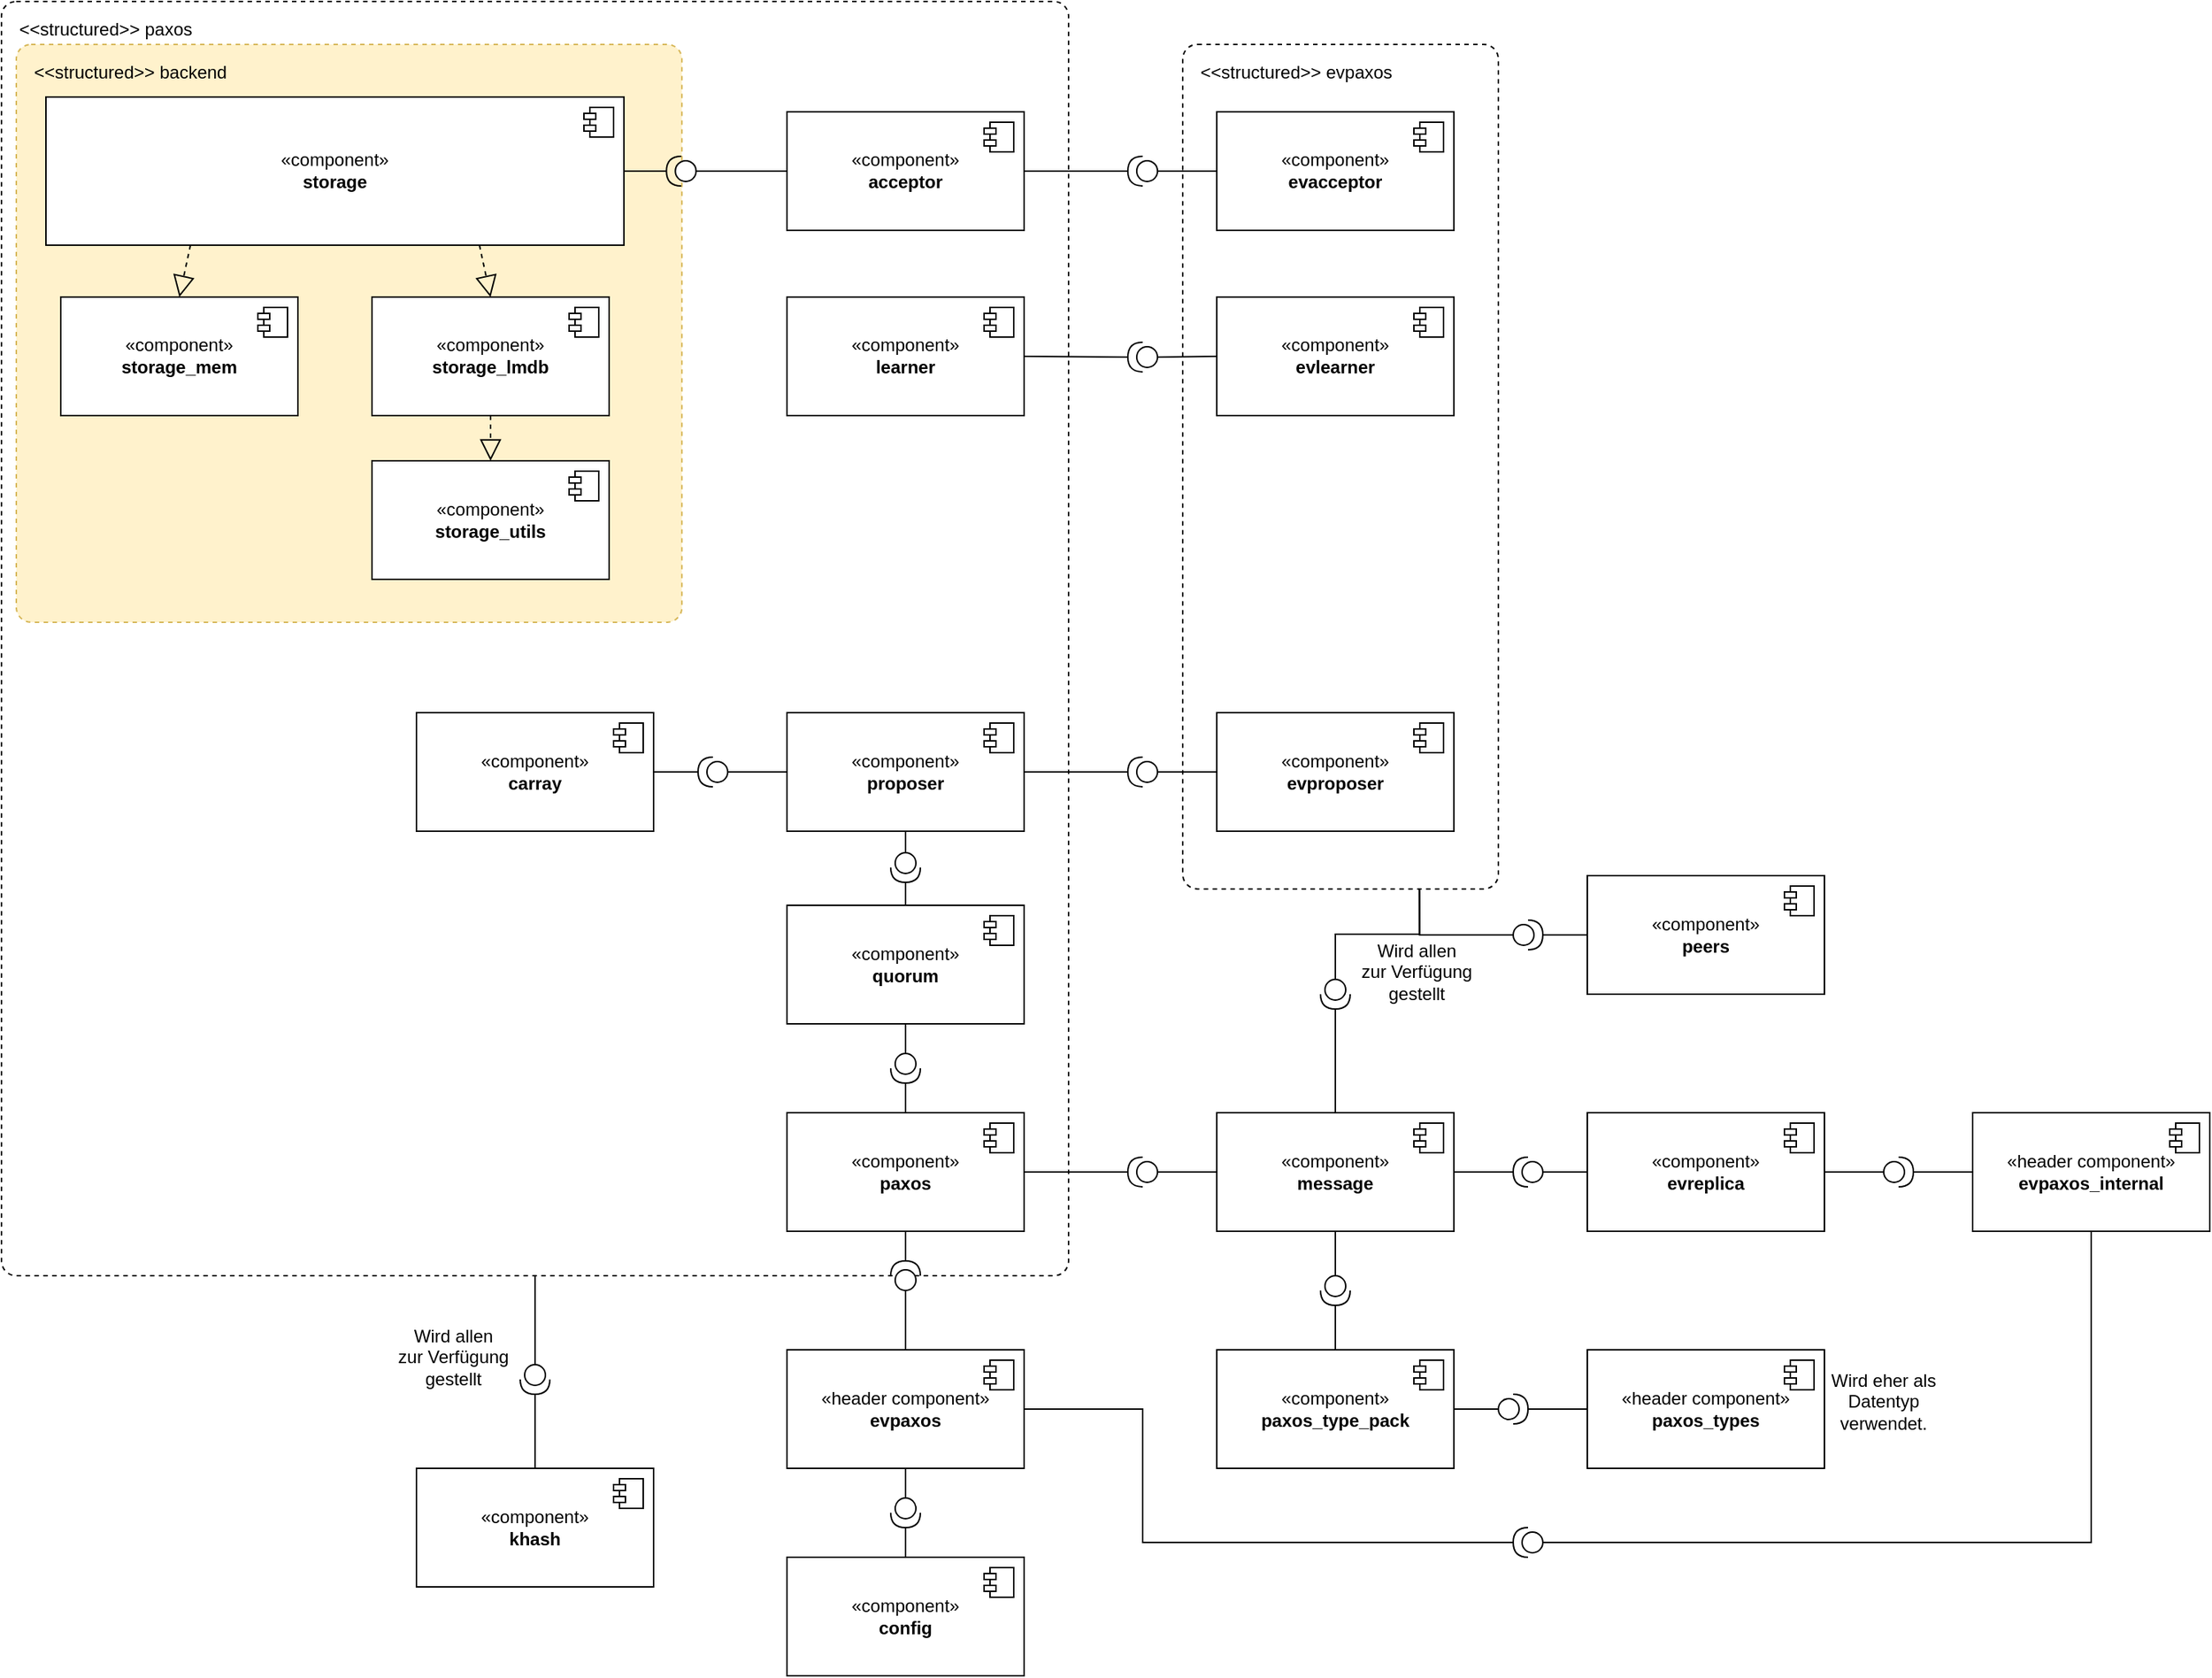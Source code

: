 <mxfile version="21.5.0" type="device">
  <diagram name="Seite-1" id="zgWi8QBqCXAFe_Owxd3r">
    <mxGraphModel dx="1434" dy="836" grid="1" gridSize="10" guides="1" tooltips="1" connect="1" arrows="1" fold="1" page="1" pageScale="1" pageWidth="1654" pageHeight="1169" math="0" shadow="0">
      <root>
        <mxCell id="0" />
        <mxCell id="1" parent="0" />
        <mxCell id="-33f5OtcVrIEdChe0fUM-102" value="&amp;lt;&amp;lt;structured&amp;gt;&amp;gt; evpaxos" style="dashed=1;rounded=1;absoluteArcSize=1;arcSize=20;html=1;verticalAlign=top;align=left;spacingTop=5;spacingLeft=10;whiteSpace=wrap;" vertex="1" parent="1">
          <mxGeometry x="827" y="38.95" width="213" height="570" as="geometry" />
        </mxCell>
        <mxCell id="-33f5OtcVrIEdChe0fUM-25" value="&amp;lt;&amp;lt;structured&amp;gt;&amp;gt; paxos" style="dashed=1;rounded=1;absoluteArcSize=1;arcSize=20;html=1;verticalAlign=top;align=left;spacingTop=5;spacingLeft=10;whiteSpace=wrap;" vertex="1" parent="1">
          <mxGeometry x="30" y="10" width="720" height="860" as="geometry" />
        </mxCell>
        <mxCell id="jIyLDnTd8vD3JUDvQRAI-34" value="&lt;div&gt;«component»&lt;/div&gt;&lt;b&gt;acceptor&lt;/b&gt;" style="html=1;dropTarget=0;whiteSpace=wrap;" parent="1" vertex="1">
          <mxGeometry x="560" y="84.47" width="160" height="80" as="geometry" />
        </mxCell>
        <mxCell id="jIyLDnTd8vD3JUDvQRAI-35" value="" style="shape=module;jettyWidth=8;jettyHeight=4;" parent="jIyLDnTd8vD3JUDvQRAI-34" vertex="1">
          <mxGeometry x="1" width="20" height="20" relative="1" as="geometry">
            <mxPoint x="-27" y="7" as="offset" />
          </mxGeometry>
        </mxCell>
        <mxCell id="jIyLDnTd8vD3JUDvQRAI-39" value="«component»&lt;br&gt;&lt;b&gt;khash&lt;/b&gt;" style="html=1;dropTarget=0;whiteSpace=wrap;" parent="1" vertex="1">
          <mxGeometry x="310" y="1000" width="160" height="80" as="geometry" />
        </mxCell>
        <mxCell id="jIyLDnTd8vD3JUDvQRAI-40" value="" style="shape=module;jettyWidth=8;jettyHeight=4;" parent="jIyLDnTd8vD3JUDvQRAI-39" vertex="1">
          <mxGeometry x="1" width="20" height="20" relative="1" as="geometry">
            <mxPoint x="-27" y="7" as="offset" />
          </mxGeometry>
        </mxCell>
        <mxCell id="4pDtowbhKMAZHNMRjDXd-1" value="&lt;div&gt;«component»&lt;/div&gt;&lt;b&gt;learner&lt;/b&gt;" style="html=1;dropTarget=0;whiteSpace=wrap;" parent="1" vertex="1">
          <mxGeometry x="560" y="209.48" width="160" height="80" as="geometry" />
        </mxCell>
        <mxCell id="4pDtowbhKMAZHNMRjDXd-2" value="" style="shape=module;jettyWidth=8;jettyHeight=4;" parent="4pDtowbhKMAZHNMRjDXd-1" vertex="1">
          <mxGeometry x="1" width="20" height="20" relative="1" as="geometry">
            <mxPoint x="-27" y="7" as="offset" />
          </mxGeometry>
        </mxCell>
        <mxCell id="4pDtowbhKMAZHNMRjDXd-3" value="&lt;div&gt;«component»&lt;/div&gt;&lt;b&gt;proposer&lt;/b&gt;" style="html=1;dropTarget=0;whiteSpace=wrap;" parent="1" vertex="1">
          <mxGeometry x="560" y="490" width="160" height="80" as="geometry" />
        </mxCell>
        <mxCell id="4pDtowbhKMAZHNMRjDXd-4" value="" style="shape=module;jettyWidth=8;jettyHeight=4;" parent="4pDtowbhKMAZHNMRjDXd-3" vertex="1">
          <mxGeometry x="1" width="20" height="20" relative="1" as="geometry">
            <mxPoint x="-27" y="7" as="offset" />
          </mxGeometry>
        </mxCell>
        <mxCell id="4pDtowbhKMAZHNMRjDXd-7" value="«component»&lt;br&gt;&lt;b&gt;paxos&lt;/b&gt;" style="html=1;dropTarget=0;whiteSpace=wrap;" parent="1" vertex="1">
          <mxGeometry x="560" y="760" width="160" height="80" as="geometry" />
        </mxCell>
        <mxCell id="4pDtowbhKMAZHNMRjDXd-8" value="" style="shape=module;jettyWidth=8;jettyHeight=4;" parent="4pDtowbhKMAZHNMRjDXd-7" vertex="1">
          <mxGeometry x="1" width="20" height="20" relative="1" as="geometry">
            <mxPoint x="-27" y="7" as="offset" />
          </mxGeometry>
        </mxCell>
        <mxCell id="4pDtowbhKMAZHNMRjDXd-10" value="" style="endArrow=none;html=1;rounded=0;exitX=0.5;exitY=0;exitDx=0;exitDy=0;entryX=1;entryY=0.5;entryDx=0;entryDy=0;entryPerimeter=0;" parent="1" source="4pDtowbhKMAZHNMRjDXd-7" target="-33f5OtcVrIEdChe0fUM-12" edge="1">
          <mxGeometry width="50" height="50" relative="1" as="geometry">
            <mxPoint x="180" y="570" as="sourcePoint" />
            <mxPoint x="460" y="570" as="targetPoint" />
          </mxGeometry>
        </mxCell>
        <mxCell id="-33f5OtcVrIEdChe0fUM-3" value="&lt;div&gt;«component»&lt;/div&gt;&lt;b&gt;carray&lt;/b&gt;" style="html=1;dropTarget=0;whiteSpace=wrap;" vertex="1" parent="1">
          <mxGeometry x="310" y="490" width="160" height="80" as="geometry" />
        </mxCell>
        <mxCell id="-33f5OtcVrIEdChe0fUM-4" value="" style="shape=module;jettyWidth=8;jettyHeight=4;" vertex="1" parent="-33f5OtcVrIEdChe0fUM-3">
          <mxGeometry x="1" width="20" height="20" relative="1" as="geometry">
            <mxPoint x="-27" y="7" as="offset" />
          </mxGeometry>
        </mxCell>
        <mxCell id="-33f5OtcVrIEdChe0fUM-5" value="&lt;div&gt;«component»&lt;/div&gt;&lt;b&gt;quorum&lt;/b&gt;" style="html=1;dropTarget=0;whiteSpace=wrap;" vertex="1" parent="1">
          <mxGeometry x="560" y="620" width="160" height="80" as="geometry" />
        </mxCell>
        <mxCell id="-33f5OtcVrIEdChe0fUM-6" value="" style="shape=module;jettyWidth=8;jettyHeight=4;" vertex="1" parent="-33f5OtcVrIEdChe0fUM-5">
          <mxGeometry x="1" width="20" height="20" relative="1" as="geometry">
            <mxPoint x="-27" y="7" as="offset" />
          </mxGeometry>
        </mxCell>
        <mxCell id="-33f5OtcVrIEdChe0fUM-10" value="" style="group" vertex="1" connectable="0" parent="1">
          <mxGeometry x="40" y="38.95" width="470" height="421.05" as="geometry" />
        </mxCell>
        <mxCell id="-33f5OtcVrIEdChe0fUM-7" value="&amp;lt;&amp;lt;structured&amp;gt;&amp;gt; backend" style="dashed=1;rounded=1;absoluteArcSize=1;arcSize=20;html=1;verticalAlign=top;align=left;spacingTop=5;spacingLeft=10;whiteSpace=wrap;fillColor=#fff2cc;strokeColor=#d6b656;" vertex="1" parent="-33f5OtcVrIEdChe0fUM-10">
          <mxGeometry width="449.11" height="390" as="geometry" />
        </mxCell>
        <mxCell id="jIyLDnTd8vD3JUDvQRAI-26" value="«component»&lt;br&gt;&lt;b&gt;storage&lt;/b&gt;" style="html=1;dropTarget=0;whiteSpace=wrap;" parent="-33f5OtcVrIEdChe0fUM-10" vertex="1">
          <mxGeometry x="20.0" y="35.52" width="390" height="100" as="geometry" />
        </mxCell>
        <mxCell id="jIyLDnTd8vD3JUDvQRAI-27" value="" style="shape=module;jettyWidth=8;jettyHeight=4;" parent="jIyLDnTd8vD3JUDvQRAI-26" vertex="1">
          <mxGeometry x="1" width="20" height="20" relative="1" as="geometry">
            <mxPoint x="-27" y="7" as="offset" />
          </mxGeometry>
        </mxCell>
        <mxCell id="jIyLDnTd8vD3JUDvQRAI-28" value="&lt;div&gt;«component»&lt;/div&gt;&lt;b&gt;storage_lmdb&lt;/b&gt;" style="html=1;dropTarget=0;whiteSpace=wrap;" parent="-33f5OtcVrIEdChe0fUM-10" vertex="1">
          <mxGeometry x="240.003" y="170.525" width="160" height="80" as="geometry" />
        </mxCell>
        <mxCell id="jIyLDnTd8vD3JUDvQRAI-29" value="" style="shape=module;jettyWidth=8;jettyHeight=4;" parent="jIyLDnTd8vD3JUDvQRAI-28" vertex="1">
          <mxGeometry x="1" width="20" height="20" relative="1" as="geometry">
            <mxPoint x="-27" y="7" as="offset" />
          </mxGeometry>
        </mxCell>
        <mxCell id="jIyLDnTd8vD3JUDvQRAI-30" value="&lt;div&gt;«component»&lt;/div&gt;&lt;div&gt;&lt;b&gt;storage_mem&lt;/b&gt;&lt;br&gt;&lt;/div&gt;" style="html=1;dropTarget=0;whiteSpace=wrap;" parent="-33f5OtcVrIEdChe0fUM-10" vertex="1">
          <mxGeometry x="29.996" y="170.525" width="160" height="80" as="geometry" />
        </mxCell>
        <mxCell id="jIyLDnTd8vD3JUDvQRAI-31" value="" style="shape=module;jettyWidth=8;jettyHeight=4;" parent="jIyLDnTd8vD3JUDvQRAI-30" vertex="1">
          <mxGeometry x="1" width="20" height="20" relative="1" as="geometry">
            <mxPoint x="-27" y="7" as="offset" />
          </mxGeometry>
        </mxCell>
        <mxCell id="jIyLDnTd8vD3JUDvQRAI-41" value="&lt;div&gt;«component»&lt;/div&gt;&lt;b&gt;storage_utils&lt;/b&gt;" style="html=1;dropTarget=0;whiteSpace=wrap;" parent="-33f5OtcVrIEdChe0fUM-10" vertex="1">
          <mxGeometry x="240" y="281.05" width="160" height="80" as="geometry" />
        </mxCell>
        <mxCell id="jIyLDnTd8vD3JUDvQRAI-42" value="" style="shape=module;jettyWidth=8;jettyHeight=4;" parent="jIyLDnTd8vD3JUDvQRAI-41" vertex="1">
          <mxGeometry x="1" width="20" height="20" relative="1" as="geometry">
            <mxPoint x="-27" y="7" as="offset" />
          </mxGeometry>
        </mxCell>
        <mxCell id="jIyLDnTd8vD3JUDvQRAI-45" value="" style="endArrow=block;dashed=1;endFill=0;endSize=12;html=1;rounded=0;entryX=0.5;entryY=0;entryDx=0;entryDy=0;exitX=0.25;exitY=1;exitDx=0;exitDy=0;" parent="-33f5OtcVrIEdChe0fUM-10" source="jIyLDnTd8vD3JUDvQRAI-26" target="jIyLDnTd8vD3JUDvQRAI-30" edge="1">
          <mxGeometry width="160" relative="1" as="geometry">
            <mxPoint x="327.174" y="231.576" as="sourcePoint" />
            <mxPoint x="492.832" y="231.576" as="targetPoint" />
          </mxGeometry>
        </mxCell>
        <mxCell id="jIyLDnTd8vD3JUDvQRAI-46" value="" style="endArrow=block;dashed=1;endFill=0;endSize=12;html=1;rounded=0;entryX=0.5;entryY=0;entryDx=0;entryDy=0;exitX=0.75;exitY=1;exitDx=0;exitDy=0;" parent="-33f5OtcVrIEdChe0fUM-10" source="jIyLDnTd8vD3JUDvQRAI-26" target="jIyLDnTd8vD3JUDvQRAI-28" edge="1">
          <mxGeometry width="160" relative="1" as="geometry">
            <mxPoint x="244.346" y="147.366" as="sourcePoint" />
            <mxPoint x="410.003" y="147.366" as="targetPoint" />
          </mxGeometry>
        </mxCell>
        <mxCell id="jIyLDnTd8vD3JUDvQRAI-47" value="" style="endArrow=block;dashed=1;endFill=0;endSize=12;html=1;rounded=0;entryX=0.5;entryY=0;entryDx=0;entryDy=0;exitX=0.5;exitY=1;exitDx=0;exitDy=0;" parent="-33f5OtcVrIEdChe0fUM-10" source="jIyLDnTd8vD3JUDvQRAI-28" target="jIyLDnTd8vD3JUDvQRAI-41" edge="1">
          <mxGeometry width="160" relative="1" as="geometry">
            <mxPoint x="144.951" y="431.576" as="sourcePoint" />
            <mxPoint x="310.609" y="431.576" as="targetPoint" />
          </mxGeometry>
        </mxCell>
        <mxCell id="jIyLDnTd8vD3JUDvQRAI-17" value="" style="endArrow=none;html=1;rounded=0;entryX=1;entryY=0.5;entryDx=0;entryDy=0;entryPerimeter=0;exitX=1;exitY=0.5;exitDx=0;exitDy=0;" parent="-33f5OtcVrIEdChe0fUM-10" source="jIyLDnTd8vD3JUDvQRAI-26" target="jIyLDnTd8vD3JUDvQRAI-15" edge="1">
          <mxGeometry width="50" height="50" relative="1" as="geometry">
            <mxPoint x="193.531" y="119.728" as="sourcePoint" />
            <mxPoint x="234.946" y="119.728" as="targetPoint" />
          </mxGeometry>
        </mxCell>
        <mxCell id="jIyLDnTd8vD3JUDvQRAI-15" value="" style="shape=providedRequiredInterface;html=1;verticalLabelPosition=bottom;sketch=0;direction=west;" parent="-33f5OtcVrIEdChe0fUM-10" vertex="1">
          <mxGeometry x="438.667" y="75.522" width="20" height="20" as="geometry" />
        </mxCell>
        <mxCell id="jIyLDnTd8vD3JUDvQRAI-18" value="" style="endArrow=none;html=1;rounded=0;entryX=0;entryY=0.5;entryDx=0;entryDy=0;entryPerimeter=0;exitX=0;exitY=0.5;exitDx=0;exitDy=0;" parent="1" source="jIyLDnTd8vD3JUDvQRAI-34" target="jIyLDnTd8vD3JUDvQRAI-15" edge="1">
          <mxGeometry width="50" height="50" relative="1" as="geometry">
            <mxPoint x="486.73" y="156.32" as="sourcePoint" />
            <mxPoint x="466.73" y="236.32" as="targetPoint" />
            <Array as="points" />
          </mxGeometry>
        </mxCell>
        <mxCell id="-33f5OtcVrIEdChe0fUM-12" value="" style="shape=providedRequiredInterface;html=1;verticalLabelPosition=bottom;sketch=0;direction=south;" vertex="1" parent="1">
          <mxGeometry x="630" y="720" width="20" height="20" as="geometry" />
        </mxCell>
        <mxCell id="-33f5OtcVrIEdChe0fUM-13" value="" style="endArrow=none;html=1;rounded=0;entryX=0.5;entryY=1;entryDx=0;entryDy=0;exitX=0;exitY=0.5;exitDx=0;exitDy=0;exitPerimeter=0;" edge="1" parent="1" source="-33f5OtcVrIEdChe0fUM-12" target="-33f5OtcVrIEdChe0fUM-5">
          <mxGeometry width="50" height="50" relative="1" as="geometry">
            <mxPoint x="430" y="800" as="sourcePoint" />
            <mxPoint x="480" y="750" as="targetPoint" />
          </mxGeometry>
        </mxCell>
        <mxCell id="-33f5OtcVrIEdChe0fUM-17" value="" style="shape=providedRequiredInterface;html=1;verticalLabelPosition=bottom;sketch=0;direction=south;" vertex="1" parent="1">
          <mxGeometry x="630" y="584.5" width="20" height="20" as="geometry" />
        </mxCell>
        <mxCell id="-33f5OtcVrIEdChe0fUM-19" value="" style="endArrow=none;html=1;rounded=0;entryX=1;entryY=0.5;entryDx=0;entryDy=0;entryPerimeter=0;exitX=0.5;exitY=0;exitDx=0;exitDy=0;" edge="1" parent="1" source="-33f5OtcVrIEdChe0fUM-5" target="-33f5OtcVrIEdChe0fUM-17">
          <mxGeometry width="50" height="50" relative="1" as="geometry">
            <mxPoint x="220" y="540" as="sourcePoint" />
            <mxPoint x="270" y="490" as="targetPoint" />
          </mxGeometry>
        </mxCell>
        <mxCell id="-33f5OtcVrIEdChe0fUM-20" value="" style="endArrow=none;html=1;rounded=0;entryX=0.5;entryY=1;entryDx=0;entryDy=0;exitX=0;exitY=0.5;exitDx=0;exitDy=0;exitPerimeter=0;" edge="1" parent="1" source="-33f5OtcVrIEdChe0fUM-17" target="4pDtowbhKMAZHNMRjDXd-3">
          <mxGeometry width="50" height="50" relative="1" as="geometry">
            <mxPoint x="220" y="540" as="sourcePoint" />
            <mxPoint x="270" y="490" as="targetPoint" />
          </mxGeometry>
        </mxCell>
        <mxCell id="-33f5OtcVrIEdChe0fUM-21" value="" style="shape=providedRequiredInterface;html=1;verticalLabelPosition=bottom;sketch=0;direction=west;" vertex="1" parent="1">
          <mxGeometry x="500" y="520" width="20" height="20" as="geometry" />
        </mxCell>
        <mxCell id="-33f5OtcVrIEdChe0fUM-22" value="" style="endArrow=none;html=1;rounded=0;exitX=1;exitY=0.5;exitDx=0;exitDy=0;exitPerimeter=0;entryX=1;entryY=0.5;entryDx=0;entryDy=0;" edge="1" parent="1" target="-33f5OtcVrIEdChe0fUM-3" source="-33f5OtcVrIEdChe0fUM-21">
          <mxGeometry width="50" height="50" relative="1" as="geometry">
            <mxPoint x="390" y="640" as="sourcePoint" />
            <mxPoint x="480" y="530" as="targetPoint" />
          </mxGeometry>
        </mxCell>
        <mxCell id="-33f5OtcVrIEdChe0fUM-23" value="" style="endArrow=none;html=1;rounded=0;entryX=0;entryY=0.5;entryDx=0;entryDy=0;exitX=0;exitY=0.5;exitDx=0;exitDy=0;exitPerimeter=0;" edge="1" parent="1" source="-33f5OtcVrIEdChe0fUM-21" target="4pDtowbhKMAZHNMRjDXd-3">
          <mxGeometry width="50" height="50" relative="1" as="geometry">
            <mxPoint x="230" y="550" as="sourcePoint" />
            <mxPoint x="390" y="570" as="targetPoint" />
          </mxGeometry>
        </mxCell>
        <mxCell id="-33f5OtcVrIEdChe0fUM-26" value="" style="endArrow=none;html=1;rounded=0;exitX=0.5;exitY=0;exitDx=0;exitDy=0;entryX=1;entryY=0.5;entryDx=0;entryDy=0;entryPerimeter=0;" edge="1" parent="1" target="-33f5OtcVrIEdChe0fUM-27" source="jIyLDnTd8vD3JUDvQRAI-39">
          <mxGeometry width="50" height="50" relative="1" as="geometry">
            <mxPoint x="310" y="970" as="sourcePoint" />
            <mxPoint x="630" y="770" as="targetPoint" />
          </mxGeometry>
        </mxCell>
        <mxCell id="-33f5OtcVrIEdChe0fUM-27" value="" style="shape=providedRequiredInterface;html=1;verticalLabelPosition=bottom;sketch=0;direction=south;" vertex="1" parent="1">
          <mxGeometry x="380" y="930" width="20" height="20" as="geometry" />
        </mxCell>
        <mxCell id="-33f5OtcVrIEdChe0fUM-28" value="" style="endArrow=none;html=1;rounded=0;entryX=0.5;entryY=1;entryDx=0;entryDy=0;exitX=0;exitY=0.5;exitDx=0;exitDy=0;exitPerimeter=0;" edge="1" parent="1" source="-33f5OtcVrIEdChe0fUM-27" target="-33f5OtcVrIEdChe0fUM-25">
          <mxGeometry width="50" height="50" relative="1" as="geometry">
            <mxPoint x="600" y="1000" as="sourcePoint" />
            <mxPoint x="310" y="900" as="targetPoint" />
          </mxGeometry>
        </mxCell>
        <mxCell id="-33f5OtcVrIEdChe0fUM-29" value="&lt;div&gt;«component»&lt;/div&gt;&lt;b&gt;peers&lt;/b&gt;" style="html=1;dropTarget=0;whiteSpace=wrap;" vertex="1" parent="1">
          <mxGeometry x="1100" y="600" width="160" height="80" as="geometry" />
        </mxCell>
        <mxCell id="-33f5OtcVrIEdChe0fUM-30" value="" style="shape=module;jettyWidth=8;jettyHeight=4;" vertex="1" parent="-33f5OtcVrIEdChe0fUM-29">
          <mxGeometry x="1" width="20" height="20" relative="1" as="geometry">
            <mxPoint x="-27" y="7" as="offset" />
          </mxGeometry>
        </mxCell>
        <mxCell id="-33f5OtcVrIEdChe0fUM-31" value="&lt;div&gt;«component»&lt;/div&gt;&lt;b&gt;evproposer&lt;/b&gt;" style="html=1;dropTarget=0;whiteSpace=wrap;" vertex="1" parent="1">
          <mxGeometry x="850" y="490" width="160" height="80" as="geometry" />
        </mxCell>
        <mxCell id="-33f5OtcVrIEdChe0fUM-32" value="" style="shape=module;jettyWidth=8;jettyHeight=4;" vertex="1" parent="-33f5OtcVrIEdChe0fUM-31">
          <mxGeometry x="1" width="20" height="20" relative="1" as="geometry">
            <mxPoint x="-27" y="7" as="offset" />
          </mxGeometry>
        </mxCell>
        <mxCell id="-33f5OtcVrIEdChe0fUM-33" value="&lt;div&gt;«component»&lt;/div&gt;&lt;b&gt;config&lt;/b&gt;" style="html=1;dropTarget=0;whiteSpace=wrap;" vertex="1" parent="1">
          <mxGeometry x="560" y="1060" width="160" height="80" as="geometry" />
        </mxCell>
        <mxCell id="-33f5OtcVrIEdChe0fUM-34" value="" style="shape=module;jettyWidth=8;jettyHeight=4;" vertex="1" parent="-33f5OtcVrIEdChe0fUM-33">
          <mxGeometry x="1" width="20" height="20" relative="1" as="geometry">
            <mxPoint x="-27" y="7" as="offset" />
          </mxGeometry>
        </mxCell>
        <mxCell id="-33f5OtcVrIEdChe0fUM-35" value="&lt;div&gt;«component»&lt;/div&gt;&lt;b&gt;paxos_type_pack&lt;/b&gt;" style="html=1;dropTarget=0;whiteSpace=wrap;" vertex="1" parent="1">
          <mxGeometry x="850" y="920" width="160" height="80" as="geometry" />
        </mxCell>
        <mxCell id="-33f5OtcVrIEdChe0fUM-36" value="" style="shape=module;jettyWidth=8;jettyHeight=4;" vertex="1" parent="-33f5OtcVrIEdChe0fUM-35">
          <mxGeometry x="1" width="20" height="20" relative="1" as="geometry">
            <mxPoint x="-27" y="7" as="offset" />
          </mxGeometry>
        </mxCell>
        <mxCell id="-33f5OtcVrIEdChe0fUM-37" value="&lt;div&gt;«component»&lt;/div&gt;&lt;b&gt;evacceptor&lt;br&gt;&lt;/b&gt;" style="html=1;dropTarget=0;whiteSpace=wrap;" vertex="1" parent="1">
          <mxGeometry x="850" y="84.47" width="160" height="80" as="geometry" />
        </mxCell>
        <mxCell id="-33f5OtcVrIEdChe0fUM-38" value="" style="shape=module;jettyWidth=8;jettyHeight=4;" vertex="1" parent="-33f5OtcVrIEdChe0fUM-37">
          <mxGeometry x="1" width="20" height="20" relative="1" as="geometry">
            <mxPoint x="-27" y="7" as="offset" />
          </mxGeometry>
        </mxCell>
        <mxCell id="-33f5OtcVrIEdChe0fUM-39" value="&lt;div&gt;«component»&lt;/div&gt;&lt;b&gt;evlearner&lt;br&gt;&lt;/b&gt;" style="html=1;dropTarget=0;whiteSpace=wrap;" vertex="1" parent="1">
          <mxGeometry x="850" y="209.48" width="160" height="80" as="geometry" />
        </mxCell>
        <mxCell id="-33f5OtcVrIEdChe0fUM-40" value="" style="shape=module;jettyWidth=8;jettyHeight=4;" vertex="1" parent="-33f5OtcVrIEdChe0fUM-39">
          <mxGeometry x="1" width="20" height="20" relative="1" as="geometry">
            <mxPoint x="-27" y="7" as="offset" />
          </mxGeometry>
        </mxCell>
        <mxCell id="-33f5OtcVrIEdChe0fUM-41" value="&lt;div&gt;«component»&lt;/div&gt;&lt;b&gt;evreplica&lt;/b&gt;" style="html=1;dropTarget=0;whiteSpace=wrap;" vertex="1" parent="1">
          <mxGeometry x="1100" y="760" width="160" height="80" as="geometry" />
        </mxCell>
        <mxCell id="-33f5OtcVrIEdChe0fUM-42" value="" style="shape=module;jettyWidth=8;jettyHeight=4;" vertex="1" parent="-33f5OtcVrIEdChe0fUM-41">
          <mxGeometry x="1" width="20" height="20" relative="1" as="geometry">
            <mxPoint x="-27" y="7" as="offset" />
          </mxGeometry>
        </mxCell>
        <mxCell id="-33f5OtcVrIEdChe0fUM-43" value="&lt;div&gt;«component»&lt;/div&gt;&lt;b&gt;message&lt;/b&gt;" style="html=1;dropTarget=0;whiteSpace=wrap;" vertex="1" parent="1">
          <mxGeometry x="850" y="760" width="160" height="80" as="geometry" />
        </mxCell>
        <mxCell id="-33f5OtcVrIEdChe0fUM-44" value="" style="shape=module;jettyWidth=8;jettyHeight=4;" vertex="1" parent="-33f5OtcVrIEdChe0fUM-43">
          <mxGeometry x="1" width="20" height="20" relative="1" as="geometry">
            <mxPoint x="-27" y="7" as="offset" />
          </mxGeometry>
        </mxCell>
        <mxCell id="-33f5OtcVrIEdChe0fUM-45" value="" style="shape=providedRequiredInterface;html=1;verticalLabelPosition=bottom;sketch=0;direction=east;" vertex="1" parent="1">
          <mxGeometry x="1050" y="630" width="20" height="20" as="geometry" />
        </mxCell>
        <mxCell id="-33f5OtcVrIEdChe0fUM-46" value="" style="endArrow=none;html=1;rounded=0;exitX=1;exitY=0.5;exitDx=0;exitDy=0;exitPerimeter=0;entryX=0;entryY=0.5;entryDx=0;entryDy=0;" edge="1" parent="1" source="-33f5OtcVrIEdChe0fUM-45" target="-33f5OtcVrIEdChe0fUM-29">
          <mxGeometry width="50" height="50" relative="1" as="geometry">
            <mxPoint x="400" y="650" as="sourcePoint" />
            <mxPoint x="920" y="840" as="targetPoint" />
          </mxGeometry>
        </mxCell>
        <mxCell id="-33f5OtcVrIEdChe0fUM-47" value="" style="endArrow=none;html=1;rounded=0;exitX=0;exitY=0.5;exitDx=0;exitDy=0;exitPerimeter=0;entryX=0.75;entryY=1;entryDx=0;entryDy=0;edgeStyle=orthogonalEdgeStyle;" edge="1" parent="1" source="-33f5OtcVrIEdChe0fUM-45" target="-33f5OtcVrIEdChe0fUM-102">
          <mxGeometry width="50" height="50" relative="1" as="geometry">
            <mxPoint x="240" y="560" as="sourcePoint" />
            <mxPoint x="1130" y="580" as="targetPoint" />
          </mxGeometry>
        </mxCell>
        <mxCell id="-33f5OtcVrIEdChe0fUM-48" value="" style="shape=providedRequiredInterface;html=1;verticalLabelPosition=bottom;sketch=0;direction=south;" vertex="1" parent="1">
          <mxGeometry x="920" y="670" width="20" height="20" as="geometry" />
        </mxCell>
        <mxCell id="-33f5OtcVrIEdChe0fUM-49" value="" style="endArrow=none;html=1;rounded=0;exitX=1;exitY=0.5;exitDx=0;exitDy=0;exitPerimeter=0;entryX=0.5;entryY=0;entryDx=0;entryDy=0;" edge="1" parent="1" source="-33f5OtcVrIEdChe0fUM-48" target="-33f5OtcVrIEdChe0fUM-43">
          <mxGeometry width="50" height="50" relative="1" as="geometry">
            <mxPoint x="410" y="660" as="sourcePoint" />
            <mxPoint x="930" y="850" as="targetPoint" />
          </mxGeometry>
        </mxCell>
        <mxCell id="-33f5OtcVrIEdChe0fUM-50" value="" style="endArrow=none;html=1;rounded=0;exitX=0;exitY=0.5;exitDx=0;exitDy=0;exitPerimeter=0;entryX=0.75;entryY=1;entryDx=0;entryDy=0;edgeStyle=orthogonalEdgeStyle;" edge="1" parent="1" source="-33f5OtcVrIEdChe0fUM-48" target="-33f5OtcVrIEdChe0fUM-102">
          <mxGeometry width="50" height="50" relative="1" as="geometry">
            <mxPoint x="930" y="650" as="sourcePoint" />
            <mxPoint x="1010" y="660" as="targetPoint" />
          </mxGeometry>
        </mxCell>
        <mxCell id="-33f5OtcVrIEdChe0fUM-51" value="" style="shape=providedRequiredInterface;html=1;verticalLabelPosition=bottom;sketch=0;direction=west;" vertex="1" parent="1">
          <mxGeometry x="790" y="790" width="20" height="20" as="geometry" />
        </mxCell>
        <mxCell id="-33f5OtcVrIEdChe0fUM-52" value="" style="endArrow=none;html=1;rounded=0;exitX=1;exitY=0.5;exitDx=0;exitDy=0;exitPerimeter=0;entryX=1;entryY=0.5;entryDx=0;entryDy=0;" edge="1" parent="1" source="-33f5OtcVrIEdChe0fUM-51" target="4pDtowbhKMAZHNMRjDXd-7">
          <mxGeometry width="50" height="50" relative="1" as="geometry">
            <mxPoint x="420" y="670" as="sourcePoint" />
            <mxPoint x="940" y="860" as="targetPoint" />
          </mxGeometry>
        </mxCell>
        <mxCell id="-33f5OtcVrIEdChe0fUM-53" value="" style="endArrow=none;html=1;rounded=0;exitX=0;exitY=0.5;exitDx=0;exitDy=0;exitPerimeter=0;entryX=0;entryY=0.5;entryDx=0;entryDy=0;" edge="1" parent="1" source="-33f5OtcVrIEdChe0fUM-51" target="-33f5OtcVrIEdChe0fUM-43">
          <mxGeometry width="50" height="50" relative="1" as="geometry">
            <mxPoint x="260" y="580" as="sourcePoint" />
            <mxPoint x="1120" y="860" as="targetPoint" />
          </mxGeometry>
        </mxCell>
        <mxCell id="-33f5OtcVrIEdChe0fUM-54" value="" style="shape=providedRequiredInterface;html=1;verticalLabelPosition=bottom;sketch=0;direction=south;" vertex="1" parent="1">
          <mxGeometry x="920" y="870" width="20" height="20" as="geometry" />
        </mxCell>
        <mxCell id="-33f5OtcVrIEdChe0fUM-55" value="" style="endArrow=none;html=1;rounded=0;exitX=1;exitY=0.5;exitDx=0;exitDy=0;exitPerimeter=0;entryX=0.5;entryY=0;entryDx=0;entryDy=0;" edge="1" parent="1" source="-33f5OtcVrIEdChe0fUM-54" target="-33f5OtcVrIEdChe0fUM-35">
          <mxGeometry width="50" height="50" relative="1" as="geometry">
            <mxPoint x="430" y="680" as="sourcePoint" />
            <mxPoint x="950" y="870" as="targetPoint" />
          </mxGeometry>
        </mxCell>
        <mxCell id="-33f5OtcVrIEdChe0fUM-56" value="" style="endArrow=none;html=1;rounded=0;exitX=0;exitY=0.5;exitDx=0;exitDy=0;exitPerimeter=0;entryX=0.5;entryY=1;entryDx=0;entryDy=0;" edge="1" parent="1" source="-33f5OtcVrIEdChe0fUM-54" target="-33f5OtcVrIEdChe0fUM-43">
          <mxGeometry width="50" height="50" relative="1" as="geometry">
            <mxPoint x="270" y="590" as="sourcePoint" />
            <mxPoint x="1130" y="870" as="targetPoint" />
          </mxGeometry>
        </mxCell>
        <mxCell id="-33f5OtcVrIEdChe0fUM-60" value="" style="shape=providedRequiredInterface;html=1;verticalLabelPosition=bottom;sketch=0;direction=west;" vertex="1" parent="1">
          <mxGeometry x="1050" y="790" width="20" height="20" as="geometry" />
        </mxCell>
        <mxCell id="-33f5OtcVrIEdChe0fUM-61" value="" style="endArrow=none;html=1;rounded=0;exitX=1;exitY=0.5;exitDx=0;exitDy=0;exitPerimeter=0;entryX=1;entryY=0.5;entryDx=0;entryDy=0;edgeStyle=orthogonalEdgeStyle;" edge="1" parent="1" source="-33f5OtcVrIEdChe0fUM-60" target="-33f5OtcVrIEdChe0fUM-43">
          <mxGeometry width="50" height="50" relative="1" as="geometry">
            <mxPoint x="950" y="860" as="sourcePoint" />
            <mxPoint x="1470" y="1050" as="targetPoint" />
          </mxGeometry>
        </mxCell>
        <mxCell id="-33f5OtcVrIEdChe0fUM-62" value="" style="endArrow=none;html=1;rounded=0;exitX=0;exitY=0.5;exitDx=0;exitDy=0;exitPerimeter=0;entryX=0;entryY=0.5;entryDx=0;entryDy=0;edgeStyle=orthogonalEdgeStyle;" edge="1" parent="1" source="-33f5OtcVrIEdChe0fUM-60" target="-33f5OtcVrIEdChe0fUM-41">
          <mxGeometry width="50" height="50" relative="1" as="geometry">
            <mxPoint x="790" y="770" as="sourcePoint" />
            <mxPoint x="1650" y="1050" as="targetPoint" />
          </mxGeometry>
        </mxCell>
        <mxCell id="-33f5OtcVrIEdChe0fUM-63" value="" style="shape=providedRequiredInterface;html=1;verticalLabelPosition=bottom;sketch=0;direction=east;" vertex="1" parent="1">
          <mxGeometry x="1300" y="790" width="20" height="20" as="geometry" />
        </mxCell>
        <mxCell id="-33f5OtcVrIEdChe0fUM-64" value="" style="endArrow=none;html=1;rounded=0;exitX=1;exitY=0.5;exitDx=0;exitDy=0;exitPerimeter=0;entryX=0;entryY=0.5;entryDx=0;entryDy=0;" edge="1" parent="1" source="-33f5OtcVrIEdChe0fUM-63" target="-33f5OtcVrIEdChe0fUM-98">
          <mxGeometry width="50" height="50" relative="1" as="geometry">
            <mxPoint x="840" y="680" as="sourcePoint" />
            <mxPoint x="1360" y="870" as="targetPoint" />
          </mxGeometry>
        </mxCell>
        <mxCell id="-33f5OtcVrIEdChe0fUM-65" value="" style="endArrow=none;html=1;rounded=0;exitX=0;exitY=0.5;exitDx=0;exitDy=0;exitPerimeter=0;entryX=1;entryY=0.5;entryDx=0;entryDy=0;" edge="1" parent="1" source="-33f5OtcVrIEdChe0fUM-63" target="-33f5OtcVrIEdChe0fUM-41">
          <mxGeometry width="50" height="50" relative="1" as="geometry">
            <mxPoint x="680" y="590" as="sourcePoint" />
            <mxPoint x="1470" y="580" as="targetPoint" />
          </mxGeometry>
        </mxCell>
        <mxCell id="-33f5OtcVrIEdChe0fUM-66" value="" style="shape=providedRequiredInterface;html=1;verticalLabelPosition=bottom;sketch=0;direction=west;" vertex="1" parent="1">
          <mxGeometry x="790" y="114.47" width="20" height="20" as="geometry" />
        </mxCell>
        <mxCell id="-33f5OtcVrIEdChe0fUM-67" value="" style="endArrow=none;html=1;rounded=0;exitX=1;exitY=0.5;exitDx=0;exitDy=0;exitPerimeter=0;entryX=1;entryY=0.5;entryDx=0;entryDy=0;" edge="1" parent="1" source="-33f5OtcVrIEdChe0fUM-66" target="jIyLDnTd8vD3JUDvQRAI-34">
          <mxGeometry width="50" height="50" relative="1" as="geometry">
            <mxPoint x="970" y="880" as="sourcePoint" />
            <mxPoint x="1140" y="520" as="targetPoint" />
          </mxGeometry>
        </mxCell>
        <mxCell id="-33f5OtcVrIEdChe0fUM-68" value="" style="endArrow=none;html=1;rounded=0;exitX=0;exitY=0.5;exitDx=0;exitDy=0;exitPerimeter=0;entryX=0;entryY=0.5;entryDx=0;entryDy=0;" edge="1" parent="1" source="-33f5OtcVrIEdChe0fUM-66" target="-33f5OtcVrIEdChe0fUM-37">
          <mxGeometry width="50" height="50" relative="1" as="geometry">
            <mxPoint x="810" y="790" as="sourcePoint" />
            <mxPoint x="1200" y="450" as="targetPoint" />
          </mxGeometry>
        </mxCell>
        <mxCell id="-33f5OtcVrIEdChe0fUM-69" value="" style="shape=providedRequiredInterface;html=1;verticalLabelPosition=bottom;sketch=0;direction=west;" vertex="1" parent="1">
          <mxGeometry x="790" y="240" width="20" height="20" as="geometry" />
        </mxCell>
        <mxCell id="-33f5OtcVrIEdChe0fUM-70" value="" style="endArrow=none;html=1;rounded=0;exitX=1;exitY=0.5;exitDx=0;exitDy=0;exitPerimeter=0;entryX=1;entryY=0.5;entryDx=0;entryDy=0;" edge="1" parent="1" source="-33f5OtcVrIEdChe0fUM-69" target="4pDtowbhKMAZHNMRjDXd-1">
          <mxGeometry width="50" height="50" relative="1" as="geometry">
            <mxPoint x="980" y="890" as="sourcePoint" />
            <mxPoint x="1080" y="460" as="targetPoint" />
          </mxGeometry>
        </mxCell>
        <mxCell id="-33f5OtcVrIEdChe0fUM-71" value="" style="endArrow=none;html=1;rounded=0;exitX=0;exitY=0.5;exitDx=0;exitDy=0;exitPerimeter=0;entryX=0;entryY=0.5;entryDx=0;entryDy=0;" edge="1" parent="1" source="-33f5OtcVrIEdChe0fUM-69" target="-33f5OtcVrIEdChe0fUM-39">
          <mxGeometry width="50" height="50" relative="1" as="geometry">
            <mxPoint x="820" y="800" as="sourcePoint" />
            <mxPoint x="1230" y="418" as="targetPoint" />
          </mxGeometry>
        </mxCell>
        <mxCell id="-33f5OtcVrIEdChe0fUM-72" value="" style="shape=providedRequiredInterface;html=1;verticalLabelPosition=bottom;sketch=0;direction=south;" vertex="1" parent="1">
          <mxGeometry x="630" y="1020" width="20" height="20" as="geometry" />
        </mxCell>
        <mxCell id="-33f5OtcVrIEdChe0fUM-73" value="" style="endArrow=none;html=1;rounded=0;exitX=1;exitY=0.5;exitDx=0;exitDy=0;exitPerimeter=0;entryX=0.5;entryY=0;entryDx=0;entryDy=0;" edge="1" parent="1" source="-33f5OtcVrIEdChe0fUM-72" target="-33f5OtcVrIEdChe0fUM-33">
          <mxGeometry width="50" height="50" relative="1" as="geometry">
            <mxPoint x="990" y="900" as="sourcePoint" />
            <mxPoint x="1170" y="490" as="targetPoint" />
          </mxGeometry>
        </mxCell>
        <mxCell id="-33f5OtcVrIEdChe0fUM-74" value="" style="endArrow=none;html=1;rounded=0;exitX=0;exitY=0.5;exitDx=0;exitDy=0;exitPerimeter=0;entryX=0.5;entryY=1;entryDx=0;entryDy=0;" edge="1" parent="1" source="-33f5OtcVrIEdChe0fUM-72" target="-33f5OtcVrIEdChe0fUM-105">
          <mxGeometry width="50" height="50" relative="1" as="geometry">
            <mxPoint x="830" y="810" as="sourcePoint" />
            <mxPoint x="1470" y="510" as="targetPoint" />
          </mxGeometry>
        </mxCell>
        <mxCell id="-33f5OtcVrIEdChe0fUM-75" value="" style="shape=providedRequiredInterface;html=1;verticalLabelPosition=bottom;sketch=0;direction=north;" vertex="1" parent="1">
          <mxGeometry x="630" y="860" width="20" height="20" as="geometry" />
        </mxCell>
        <mxCell id="-33f5OtcVrIEdChe0fUM-76" value="" style="endArrow=none;html=1;rounded=0;exitX=1;exitY=0.5;exitDx=0;exitDy=0;exitPerimeter=0;entryX=0.5;entryY=1;entryDx=0;entryDy=0;" edge="1" parent="1" source="-33f5OtcVrIEdChe0fUM-75" target="4pDtowbhKMAZHNMRjDXd-7">
          <mxGeometry width="50" height="50" relative="1" as="geometry">
            <mxPoint x="1000" y="910" as="sourcePoint" />
            <mxPoint x="1520" y="1100" as="targetPoint" />
          </mxGeometry>
        </mxCell>
        <mxCell id="-33f5OtcVrIEdChe0fUM-77" value="" style="endArrow=none;html=1;rounded=0;exitX=0;exitY=0.5;exitDx=0;exitDy=0;exitPerimeter=0;entryX=0.5;entryY=0;entryDx=0;entryDy=0;" edge="1" parent="1" source="-33f5OtcVrIEdChe0fUM-75" target="-33f5OtcVrIEdChe0fUM-105">
          <mxGeometry width="50" height="50" relative="1" as="geometry">
            <mxPoint x="840" y="820" as="sourcePoint" />
            <mxPoint x="1700" y="1100" as="targetPoint" />
          </mxGeometry>
        </mxCell>
        <mxCell id="-33f5OtcVrIEdChe0fUM-78" value="" style="shape=providedRequiredInterface;html=1;verticalLabelPosition=bottom;sketch=0;direction=east;" vertex="1" parent="1">
          <mxGeometry x="1040" y="950" width="20" height="20" as="geometry" />
        </mxCell>
        <mxCell id="-33f5OtcVrIEdChe0fUM-79" value="" style="endArrow=none;html=1;rounded=0;exitX=1;exitY=0.5;exitDx=0;exitDy=0;exitPerimeter=0;entryX=0;entryY=0.5;entryDx=0;entryDy=0;" edge="1" parent="1" source="-33f5OtcVrIEdChe0fUM-78" target="-33f5OtcVrIEdChe0fUM-96">
          <mxGeometry width="50" height="50" relative="1" as="geometry">
            <mxPoint x="1010" y="920" as="sourcePoint" />
            <mxPoint x="1530" y="1110" as="targetPoint" />
          </mxGeometry>
        </mxCell>
        <mxCell id="-33f5OtcVrIEdChe0fUM-80" value="" style="endArrow=none;html=1;rounded=0;exitX=0;exitY=0.5;exitDx=0;exitDy=0;exitPerimeter=0;entryX=1;entryY=0.5;entryDx=0;entryDy=0;" edge="1" parent="1" source="-33f5OtcVrIEdChe0fUM-78" target="-33f5OtcVrIEdChe0fUM-35">
          <mxGeometry width="50" height="50" relative="1" as="geometry">
            <mxPoint x="850" y="830" as="sourcePoint" />
            <mxPoint x="1070" y="1040" as="targetPoint" />
          </mxGeometry>
        </mxCell>
        <mxCell id="-33f5OtcVrIEdChe0fUM-84" value="" style="shape=providedRequiredInterface;html=1;verticalLabelPosition=bottom;sketch=0;direction=west;" vertex="1" parent="1">
          <mxGeometry x="1050" y="1040" width="20" height="20" as="geometry" />
        </mxCell>
        <mxCell id="-33f5OtcVrIEdChe0fUM-85" value="" style="endArrow=none;html=1;rounded=0;exitX=1;exitY=0.5;exitDx=0;exitDy=0;exitPerimeter=0;entryX=1;entryY=0.5;entryDx=0;entryDy=0;edgeStyle=orthogonalEdgeStyle;" edge="1" parent="1" source="-33f5OtcVrIEdChe0fUM-84" target="-33f5OtcVrIEdChe0fUM-105">
          <mxGeometry width="50" height="50" relative="1" as="geometry">
            <mxPoint x="1030" y="940" as="sourcePoint" />
            <mxPoint x="1550" y="1130" as="targetPoint" />
            <Array as="points">
              <mxPoint x="800" y="1050" />
              <mxPoint x="800" y="960" />
            </Array>
          </mxGeometry>
        </mxCell>
        <mxCell id="-33f5OtcVrIEdChe0fUM-86" value="" style="endArrow=none;html=1;rounded=0;exitX=0;exitY=0.5;exitDx=0;exitDy=0;exitPerimeter=0;entryX=0.5;entryY=1;entryDx=0;entryDy=0;edgeStyle=elbowEdgeStyle;" edge="1" parent="1" source="-33f5OtcVrIEdChe0fUM-84" target="-33f5OtcVrIEdChe0fUM-98">
          <mxGeometry width="50" height="50" relative="1" as="geometry">
            <mxPoint x="870" y="850" as="sourcePoint" />
            <mxPoint x="1730" y="1130" as="targetPoint" />
            <Array as="points">
              <mxPoint x="1440" y="970" />
            </Array>
          </mxGeometry>
        </mxCell>
        <mxCell id="-33f5OtcVrIEdChe0fUM-93" value="" style="shape=providedRequiredInterface;html=1;verticalLabelPosition=bottom;sketch=0;direction=west;" vertex="1" parent="1">
          <mxGeometry x="790" y="520" width="20" height="20" as="geometry" />
        </mxCell>
        <mxCell id="-33f5OtcVrIEdChe0fUM-94" value="" style="endArrow=none;html=1;rounded=0;exitX=1;exitY=0.5;exitDx=0;exitDy=0;entryX=1;entryY=0.5;entryDx=0;entryDy=0;entryPerimeter=0;" edge="1" parent="1" source="4pDtowbhKMAZHNMRjDXd-3" target="-33f5OtcVrIEdChe0fUM-93">
          <mxGeometry width="50" height="50" relative="1" as="geometry">
            <mxPoint x="810" y="604.5" as="sourcePoint" />
            <mxPoint x="1040" y="1074.5" as="targetPoint" />
          </mxGeometry>
        </mxCell>
        <mxCell id="-33f5OtcVrIEdChe0fUM-95" value="" style="endArrow=none;html=1;rounded=0;exitX=0;exitY=0.5;exitDx=0;exitDy=0;exitPerimeter=0;entryX=0;entryY=0.5;entryDx=0;entryDy=0;" edge="1" parent="1" source="-33f5OtcVrIEdChe0fUM-93" target="-33f5OtcVrIEdChe0fUM-31">
          <mxGeometry width="50" height="50" relative="1" as="geometry">
            <mxPoint x="1310" y="1194.5" as="sourcePoint" />
            <mxPoint x="1220" y="1074.5" as="targetPoint" />
          </mxGeometry>
        </mxCell>
        <mxCell id="-33f5OtcVrIEdChe0fUM-96" value="&lt;div&gt;«header component»&lt;/div&gt;&lt;b&gt;paxos_types&lt;/b&gt;" style="html=1;dropTarget=0;whiteSpace=wrap;" vertex="1" parent="1">
          <mxGeometry x="1100" y="920" width="160" height="80" as="geometry" />
        </mxCell>
        <mxCell id="-33f5OtcVrIEdChe0fUM-97" value="" style="shape=module;jettyWidth=8;jettyHeight=4;" vertex="1" parent="-33f5OtcVrIEdChe0fUM-96">
          <mxGeometry x="1" width="20" height="20" relative="1" as="geometry">
            <mxPoint x="-27" y="7" as="offset" />
          </mxGeometry>
        </mxCell>
        <mxCell id="-33f5OtcVrIEdChe0fUM-98" value="&lt;div&gt;«header component»&lt;/div&gt;&lt;b&gt;evpaxos_internal&lt;/b&gt;" style="html=1;dropTarget=0;whiteSpace=wrap;" vertex="1" parent="1">
          <mxGeometry x="1360" y="760" width="160" height="80" as="geometry" />
        </mxCell>
        <mxCell id="-33f5OtcVrIEdChe0fUM-99" value="" style="shape=module;jettyWidth=8;jettyHeight=4;" vertex="1" parent="-33f5OtcVrIEdChe0fUM-98">
          <mxGeometry x="1" width="20" height="20" relative="1" as="geometry">
            <mxPoint x="-27" y="7" as="offset" />
          </mxGeometry>
        </mxCell>
        <mxCell id="-33f5OtcVrIEdChe0fUM-105" value="&lt;div&gt;«header component»&lt;/div&gt;&lt;b&gt;evpaxos&lt;/b&gt;" style="html=1;dropTarget=0;whiteSpace=wrap;" vertex="1" parent="1">
          <mxGeometry x="560" y="920" width="160" height="80" as="geometry" />
        </mxCell>
        <mxCell id="-33f5OtcVrIEdChe0fUM-106" value="" style="shape=module;jettyWidth=8;jettyHeight=4;" vertex="1" parent="-33f5OtcVrIEdChe0fUM-105">
          <mxGeometry x="1" width="20" height="20" relative="1" as="geometry">
            <mxPoint x="-27" y="7" as="offset" />
          </mxGeometry>
        </mxCell>
        <mxCell id="-33f5OtcVrIEdChe0fUM-111" value="Wird allen&lt;br&gt;zur Verfügung&lt;br&gt;gestellt" style="text;html=1;strokeColor=none;fillColor=none;align=center;verticalAlign=middle;whiteSpace=wrap;rounded=0;" vertex="1" parent="1">
          <mxGeometry x="290" y="900" width="90" height="50" as="geometry" />
        </mxCell>
        <mxCell id="-33f5OtcVrIEdChe0fUM-112" value="Wird allen&lt;br&gt;zur Verfügung&lt;br&gt;gestellt" style="text;html=1;strokeColor=none;fillColor=none;align=center;verticalAlign=middle;whiteSpace=wrap;rounded=0;" vertex="1" parent="1">
          <mxGeometry x="940" y="640" width="90" height="50" as="geometry" />
        </mxCell>
        <mxCell id="-33f5OtcVrIEdChe0fUM-113" value="Wird eher als Datentyp verwendet." style="text;html=1;strokeColor=none;fillColor=none;align=center;verticalAlign=middle;whiteSpace=wrap;rounded=0;" vertex="1" parent="1">
          <mxGeometry x="1250" y="930" width="100" height="50" as="geometry" />
        </mxCell>
      </root>
    </mxGraphModel>
  </diagram>
</mxfile>
